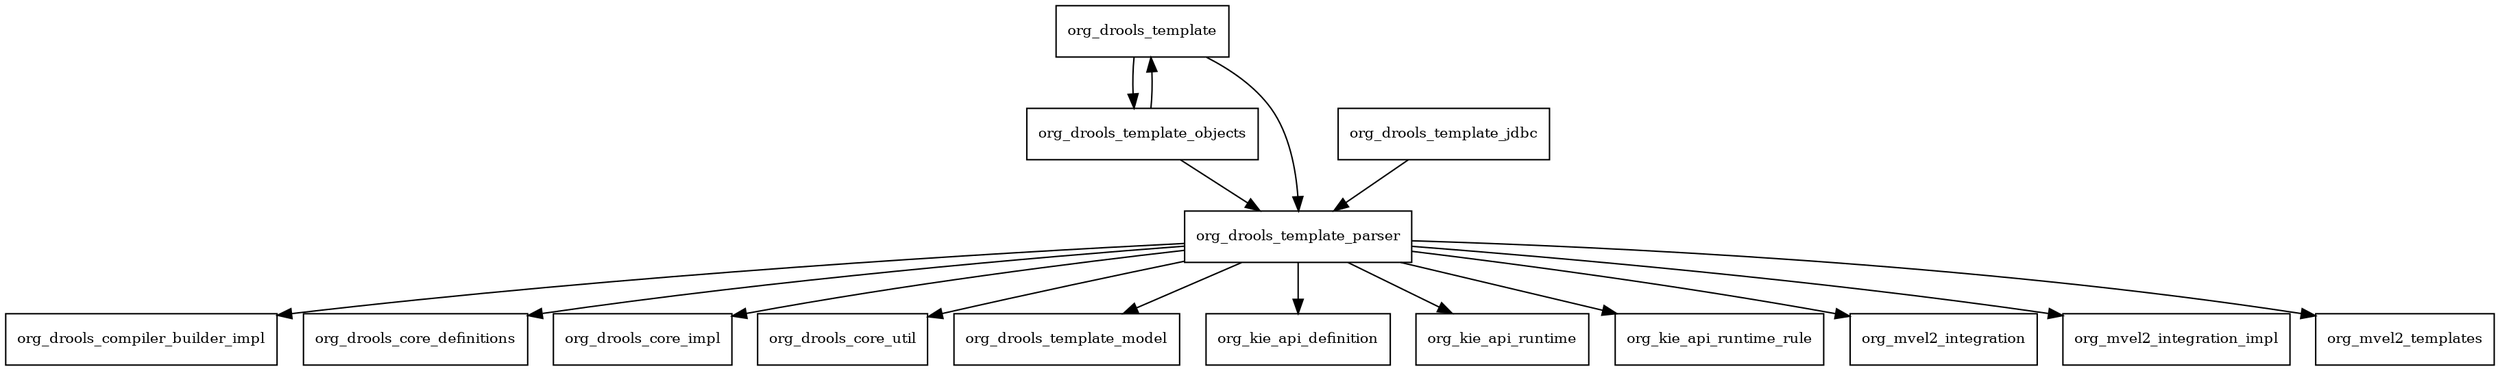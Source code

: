 digraph drools_templates_7_6_0_Final_package_dependencies {
  node [shape = box, fontsize=10.0];
  org_drools_template -> org_drools_template_objects;
  org_drools_template -> org_drools_template_parser;
  org_drools_template_jdbc -> org_drools_template_parser;
  org_drools_template_objects -> org_drools_template;
  org_drools_template_objects -> org_drools_template_parser;
  org_drools_template_parser -> org_drools_compiler_builder_impl;
  org_drools_template_parser -> org_drools_core_definitions;
  org_drools_template_parser -> org_drools_core_impl;
  org_drools_template_parser -> org_drools_core_util;
  org_drools_template_parser -> org_drools_template_model;
  org_drools_template_parser -> org_kie_api_definition;
  org_drools_template_parser -> org_kie_api_runtime;
  org_drools_template_parser -> org_kie_api_runtime_rule;
  org_drools_template_parser -> org_mvel2_integration;
  org_drools_template_parser -> org_mvel2_integration_impl;
  org_drools_template_parser -> org_mvel2_templates;
}
